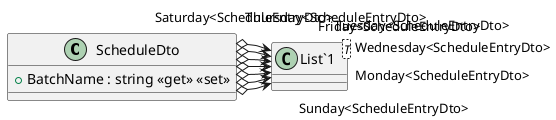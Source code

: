 @startuml
class ScheduleDto {
    + BatchName : string <<get>> <<set>>
}
class "List`1"<T> {
}
ScheduleDto o-> "Sunday<ScheduleEntryDto>" "List`1"
ScheduleDto o-> "Monday<ScheduleEntryDto>" "List`1"
ScheduleDto o-> "Tuesday<ScheduleEntryDto>" "List`1"
ScheduleDto o-> "Wednesday<ScheduleEntryDto>" "List`1"
ScheduleDto o-> "Thursday<ScheduleEntryDto>" "List`1"
ScheduleDto o-> "Friday<ScheduleEntryDto>" "List`1"
ScheduleDto o-> "Saturday<ScheduleEntryDto>" "List`1"
@enduml
